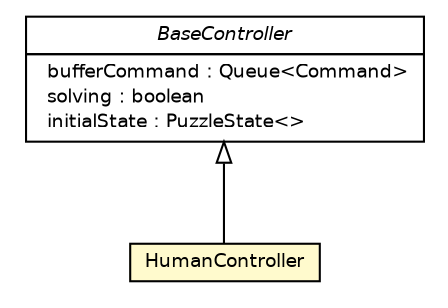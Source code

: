 #!/usr/local/bin/dot
#
# Class diagram 
# Generated by UmlGraph version 4.6 (http://www.spinellis.gr/sw/umlgraph)
#

digraph G {
	edge [fontname="Helvetica",fontsize=10,labelfontname="Helvetica",labelfontsize=10];
	node [fontname="Helvetica",fontsize=10,shape=plaintext];
	// com.googlecode.npuzzle.controller.BaseController
	c341 [label=<<table border="0" cellborder="1" cellspacing="0" cellpadding="2" port="p" href="./BaseController.html">
		<tr><td><table border="0" cellspacing="0" cellpadding="1">
			<tr><td><font face="Helvetica-Oblique"> BaseController </font></td></tr>
		</table></td></tr>
		<tr><td><table border="0" cellspacing="0" cellpadding="1">
			<tr><td align="left">  bufferCommand : Queue&lt;Command&gt; </td></tr>
			<tr><td align="left">  solving : boolean </td></tr>
			<tr><td align="left">  initialState : PuzzleState&lt;&gt; </td></tr>
		</table></td></tr>
		</table>>, fontname="Helvetica", fontcolor="black", fontsize=9.0];
	// com.googlecode.npuzzle.controller.HumanController
	c343 [label=<<table border="0" cellborder="1" cellspacing="0" cellpadding="2" port="p" bgcolor="lemonChiffon" href="./HumanController.html">
		<tr><td><table border="0" cellspacing="0" cellpadding="1">
			<tr><td> HumanController </td></tr>
		</table></td></tr>
		</table>>, fontname="Helvetica", fontcolor="black", fontsize=9.0];
	//com.googlecode.npuzzle.controller.HumanController extends com.googlecode.npuzzle.controller.BaseController
	c341:p -> c343:p [dir=back,arrowtail=empty];
}

